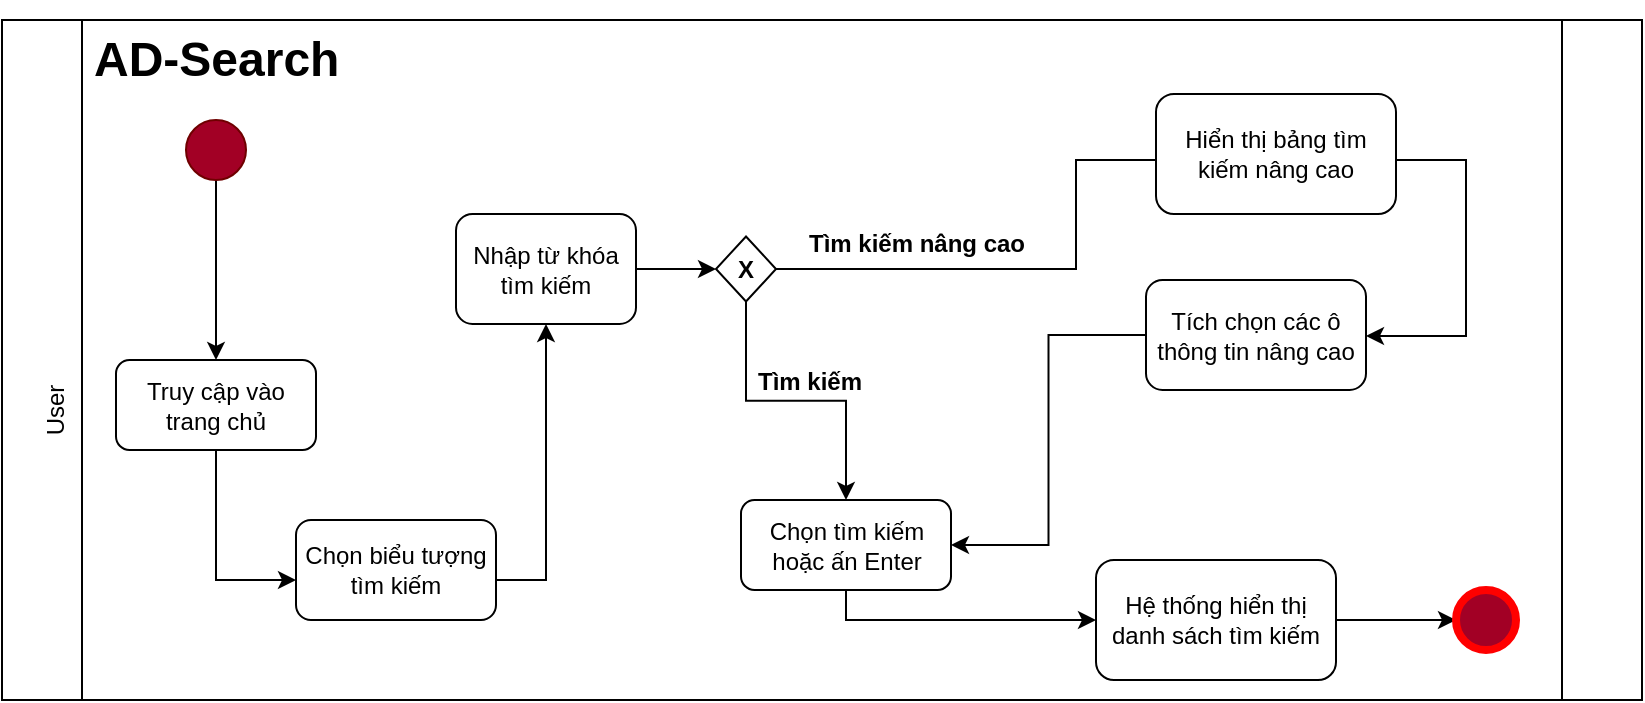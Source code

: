 <mxfile version="20.3.7" type="github">
  <diagram id="P0zaWtpW_9LTJKKf5pEs" name="Trang-1">
    <mxGraphModel dx="868" dy="520" grid="1" gridSize="10" guides="1" tooltips="1" connect="1" arrows="1" fold="1" page="1" pageScale="1" pageWidth="827" pageHeight="1169" background="none" math="0" shadow="0">
      <root>
        <mxCell id="0" />
        <mxCell id="1" parent="0" />
        <mxCell id="5pTlOpsHHp5RIkYjszge-6" value="" style="shape=process;whiteSpace=wrap;html=1;backgroundOutline=1;size=0.049;glass=0;rounded=0;" parent="1" vertex="1">
          <mxGeometry x="3" y="170" width="820" height="340" as="geometry" />
        </mxCell>
        <mxCell id="EvWHr4FJrmh7OVF7d29I-3" style="edgeStyle=orthogonalEdgeStyle;rounded=0;orthogonalLoop=1;jettySize=auto;html=1;exitX=0.5;exitY=1;exitDx=0;exitDy=0;entryX=0.5;entryY=0;entryDx=0;entryDy=0;" parent="1" source="24FCvN0owt_uZhaEgxBJ-12" target="24FCvN0owt_uZhaEgxBJ-9" edge="1">
          <mxGeometry relative="1" as="geometry">
            <mxPoint x="90" y="225" as="sourcePoint" />
            <mxPoint x="110" y="340" as="targetPoint" />
            <Array as="points" />
          </mxGeometry>
        </mxCell>
        <mxCell id="5pTlOpsHHp5RIkYjszge-7" value="User" style="text;html=1;strokeColor=none;fillColor=none;align=center;verticalAlign=middle;whiteSpace=wrap;rounded=0;rotation=-90;" parent="1" vertex="1">
          <mxGeometry y="350" width="60" height="30" as="geometry" />
        </mxCell>
        <mxCell id="EvWHr4FJrmh7OVF7d29I-7" value="" style="edgeStyle=orthogonalEdgeStyle;rounded=0;orthogonalLoop=1;jettySize=auto;html=1;exitX=0.5;exitY=1;exitDx=0;exitDy=0;entryX=0;entryY=0.5;entryDx=0;entryDy=0;" parent="1" source="24FCvN0owt_uZhaEgxBJ-9" edge="1">
          <mxGeometry relative="1" as="geometry">
            <mxPoint x="110" y="380" as="sourcePoint" />
            <mxPoint x="150" y="450" as="targetPoint" />
            <Array as="points">
              <mxPoint x="110" y="450" />
            </Array>
          </mxGeometry>
        </mxCell>
        <mxCell id="EvWHr4FJrmh7OVF7d29I-13" value="" style="edgeStyle=orthogonalEdgeStyle;rounded=0;orthogonalLoop=1;jettySize=auto;html=1;exitX=1;exitY=0.6;exitDx=0;exitDy=0;exitPerimeter=0;entryX=0.5;entryY=1;entryDx=0;entryDy=0;" parent="1" source="24FCvN0owt_uZhaEgxBJ-10" target="24FCvN0owt_uZhaEgxBJ-11" edge="1">
          <mxGeometry relative="1" as="geometry">
            <mxPoint x="250" y="450" as="sourcePoint" />
            <mxPoint x="280" y="325" as="targetPoint" />
          </mxGeometry>
        </mxCell>
        <mxCell id="EvWHr4FJrmh7OVF7d29I-15" value="" style="edgeStyle=orthogonalEdgeStyle;rounded=0;orthogonalLoop=1;jettySize=auto;html=1;entryX=0;entryY=0.5;entryDx=0;entryDy=0;exitX=1;exitY=0.5;exitDx=0;exitDy=0;" parent="1" source="24FCvN0owt_uZhaEgxBJ-11" target="EvWHr4FJrmh7OVF7d29I-14" edge="1">
          <mxGeometry relative="1" as="geometry">
            <mxPoint x="340" y="295" as="sourcePoint" />
          </mxGeometry>
        </mxCell>
        <mxCell id="EvWHr4FJrmh7OVF7d29I-19" value="" style="edgeStyle=orthogonalEdgeStyle;rounded=0;orthogonalLoop=1;jettySize=auto;html=1;" parent="1" source="EvWHr4FJrmh7OVF7d29I-14" target="EvWHr4FJrmh7OVF7d29I-18" edge="1">
          <mxGeometry relative="1" as="geometry" />
        </mxCell>
        <mxCell id="EvWHr4FJrmh7OVF7d29I-14" value="&lt;b&gt;X&lt;/b&gt;" style="rhombus;whiteSpace=wrap;html=1;rounded=0;" parent="1" vertex="1">
          <mxGeometry x="360" y="278.25" width="30" height="32.5" as="geometry" />
        </mxCell>
        <mxCell id="EvWHr4FJrmh7OVF7d29I-22" value="" style="edgeStyle=orthogonalEdgeStyle;rounded=0;orthogonalLoop=1;jettySize=auto;html=1;exitX=1;exitY=0.5;exitDx=0;exitDy=0;" parent="1" source="24FCvN0owt_uZhaEgxBJ-14" target="EvWHr4FJrmh7OVF7d29I-21" edge="1">
          <mxGeometry relative="1" as="geometry">
            <Array as="points">
              <mxPoint x="700" y="240" />
              <mxPoint x="735" y="240" />
              <mxPoint x="735" y="328" />
            </Array>
            <mxPoint x="685" y="240" as="sourcePoint" />
          </mxGeometry>
        </mxCell>
        <mxCell id="24FCvN0owt_uZhaEgxBJ-2" value="" style="edgeStyle=orthogonalEdgeStyle;rounded=0;orthogonalLoop=1;jettySize=auto;html=1;exitX=0.5;exitY=1;exitDx=0;exitDy=0;entryX=0;entryY=0.5;entryDx=0;entryDy=0;" edge="1" parent="1" source="EvWHr4FJrmh7OVF7d29I-18" target="24FCvN0owt_uZhaEgxBJ-1">
          <mxGeometry relative="1" as="geometry">
            <Array as="points">
              <mxPoint x="425" y="470" />
            </Array>
          </mxGeometry>
        </mxCell>
        <mxCell id="EvWHr4FJrmh7OVF7d29I-18" value="Chọn tìm kiếm hoặc ấn Enter" style="whiteSpace=wrap;html=1;rounded=1;" parent="1" vertex="1">
          <mxGeometry x="372.5" y="410" width="105" height="45" as="geometry" />
        </mxCell>
        <mxCell id="EvWHr4FJrmh7OVF7d29I-23" style="edgeStyle=orthogonalEdgeStyle;rounded=0;orthogonalLoop=1;jettySize=auto;html=1;entryX=1;entryY=0.5;entryDx=0;entryDy=0;" parent="1" source="EvWHr4FJrmh7OVF7d29I-21" target="EvWHr4FJrmh7OVF7d29I-18" edge="1">
          <mxGeometry relative="1" as="geometry" />
        </mxCell>
        <mxCell id="EvWHr4FJrmh7OVF7d29I-21" value="Tích chọn các ô thông tin nâng cao" style="whiteSpace=wrap;html=1;rounded=1;" parent="1" vertex="1">
          <mxGeometry x="575" y="300" width="110" height="55" as="geometry" />
        </mxCell>
        <mxCell id="EvWHr4FJrmh7OVF7d29I-24" value="&lt;b style=&quot;&quot;&gt;Tìm kiếm nâng cao&lt;/b&gt;" style="text;html=1;strokeColor=none;fillColor=none;align=center;verticalAlign=middle;whiteSpace=wrap;rounded=0;" parent="1" vertex="1">
          <mxGeometry x="395" y="272" width="130.5" height="20" as="geometry" />
        </mxCell>
        <mxCell id="EvWHr4FJrmh7OVF7d29I-25" value="" style="edgeStyle=orthogonalEdgeStyle;rounded=0;orthogonalLoop=1;jettySize=auto;html=1;endArrow=none;entryX=0;entryY=0.5;entryDx=0;entryDy=0;" parent="1" source="EvWHr4FJrmh7OVF7d29I-14" target="24FCvN0owt_uZhaEgxBJ-14" edge="1">
          <mxGeometry relative="1" as="geometry">
            <mxPoint x="520" y="240" as="sourcePoint" />
            <mxPoint x="580" y="240" as="targetPoint" />
            <Array as="points">
              <mxPoint x="540" y="295" />
              <mxPoint x="540" y="240" />
              <mxPoint x="580" y="240" />
            </Array>
          </mxGeometry>
        </mxCell>
        <mxCell id="EvWHr4FJrmh7OVF7d29I-26" value="&lt;b style=&quot;&quot;&gt;Tìm kiếm&lt;/b&gt;" style="text;html=1;strokeColor=none;fillColor=none;align=center;verticalAlign=middle;whiteSpace=wrap;rounded=0;" parent="1" vertex="1">
          <mxGeometry x="376.5" y="340" width="60" height="22" as="geometry" />
        </mxCell>
        <mxCell id="24FCvN0owt_uZhaEgxBJ-16" value="" style="edgeStyle=orthogonalEdgeStyle;rounded=0;orthogonalLoop=1;jettySize=auto;html=1;fontColor=#000000;" edge="1" parent="1" source="24FCvN0owt_uZhaEgxBJ-1" target="24FCvN0owt_uZhaEgxBJ-17">
          <mxGeometry relative="1" as="geometry">
            <mxPoint x="720" y="470" as="targetPoint" />
          </mxGeometry>
        </mxCell>
        <mxCell id="24FCvN0owt_uZhaEgxBJ-1" value="Hệ thống hiển thị danh sách tìm kiếm" style="whiteSpace=wrap;html=1;rounded=1;" vertex="1" parent="1">
          <mxGeometry x="550" y="440" width="120" height="60" as="geometry" />
        </mxCell>
        <mxCell id="24FCvN0owt_uZhaEgxBJ-9" value="Truy cập vào trang chủ" style="rounded=1;whiteSpace=wrap;html=1;" vertex="1" parent="1">
          <mxGeometry x="60" y="340" width="100" height="45" as="geometry" />
        </mxCell>
        <mxCell id="24FCvN0owt_uZhaEgxBJ-10" value="Chọn biểu tượng tìm kiếm" style="rounded=1;whiteSpace=wrap;html=1;" vertex="1" parent="1">
          <mxGeometry x="150" y="420" width="100" height="50" as="geometry" />
        </mxCell>
        <mxCell id="24FCvN0owt_uZhaEgxBJ-11" value="Nhập từ khóa tìm kiếm" style="rounded=1;whiteSpace=wrap;html=1;" vertex="1" parent="1">
          <mxGeometry x="230" y="267" width="90" height="55" as="geometry" />
        </mxCell>
        <mxCell id="24FCvN0owt_uZhaEgxBJ-12" value="" style="ellipse;whiteSpace=wrap;html=1;aspect=fixed;fontColor=#ffffff;fillColor=#a20025;strokeColor=#6F0000;" vertex="1" parent="1">
          <mxGeometry x="95" y="220" width="30" height="30" as="geometry" />
        </mxCell>
        <mxCell id="24FCvN0owt_uZhaEgxBJ-14" value="Hiển thị bảng tìm kiếm nâng cao" style="rounded=1;whiteSpace=wrap;html=1;" vertex="1" parent="1">
          <mxGeometry x="580" y="207" width="120" height="60" as="geometry" />
        </mxCell>
        <mxCell id="24FCvN0owt_uZhaEgxBJ-17" value="" style="ellipse;whiteSpace=wrap;html=1;aspect=fixed;rounded=1;fontColor=#ffffff;fillColor=#a20025;strokeColor=#FF0000;strokeWidth=4;shadow=0;sketch=0;" vertex="1" parent="1">
          <mxGeometry x="730" y="455" width="30" height="30" as="geometry" />
        </mxCell>
        <mxCell id="24FCvN0owt_uZhaEgxBJ-18" value="&lt;h1&gt;AD-Search&lt;/h1&gt;" style="text;html=1;spacing=5;spacingTop=-20;whiteSpace=wrap;overflow=hidden;rounded=0;shadow=0;glass=0;sketch=0;strokeWidth=2;fillColor=none;" vertex="1" parent="1">
          <mxGeometry x="44" y="170" width="136" height="40" as="geometry" />
        </mxCell>
      </root>
    </mxGraphModel>
  </diagram>
</mxfile>
